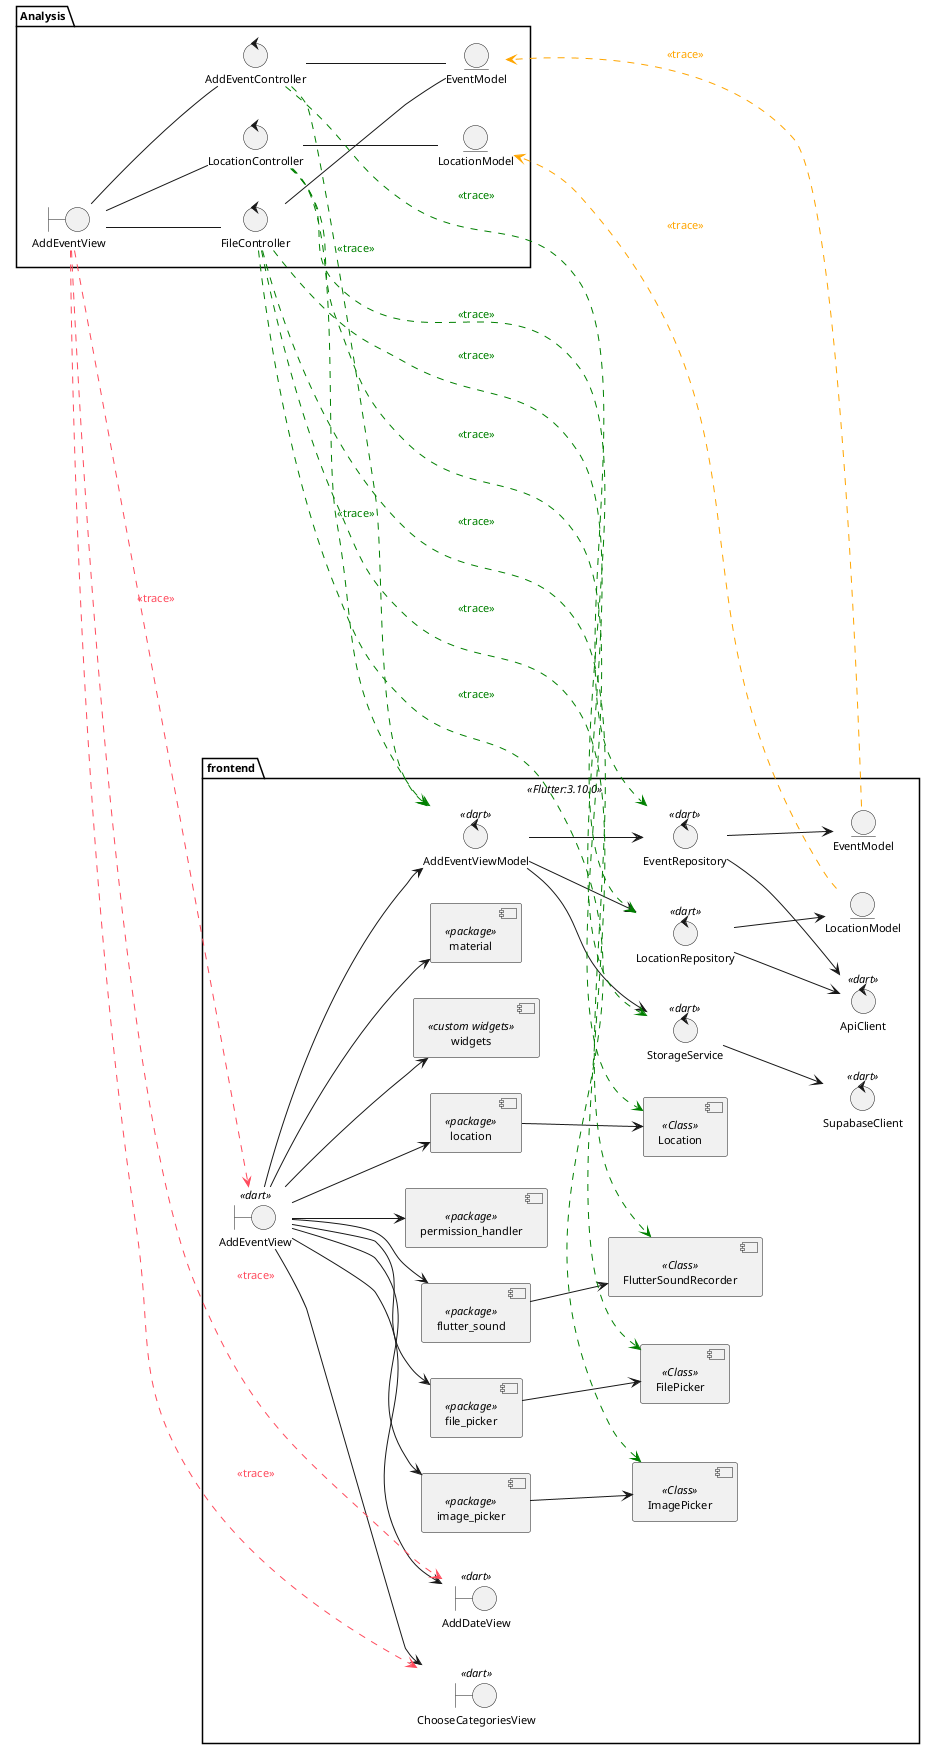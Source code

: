@startuml TraceAnalysisClassDiagram
skinparam style strictuml
left to right direction
skinparam defaultTextAlignment center
skinparam defaultFontSize 11



package Analysis {
    entity "EventModel" as eventModelAnalysis
    entity "LocationModel" as locationModelAnalysis

    boundary "AddEventView" as addEventViewAnalysis

    control "FileController" as fileController
    control "AddEventController" as addEventController
    control "LocationController" as locationController

    addEventViewAnalysis -- addEventController
    addEventViewAnalysis -- locationController
    addEventViewAnalysis -- fileController

    addEventController -- eventModelAnalysis
    fileController -- eventModelAnalysis
    locationController -- locationModelAnalysis
}

package frontend <<Flutter:3.10.0>>{
    boundary "AddEventView" as addEventView << dart >>
    boundary "AddDateView" as addDateView << dart >>
    boundary "ChooseCategoriesView" as chooseCategoriesView << dart >>

    component "widgets" as widgets <<custom widgets>>
    component "material" as material <<package>>
    component "location" as locationPackage <<package>>
    component "file_picker" as flutterFilePicker <<package>>
    component "flutter_sound" as flutterSound <<package>>
    component "permission_handler" as permissionHandler <<package>>
    component "image_picker" as flutterImagePicker <<package>>

    component "Location" as location <<Class>>
    component "FilePicker" as filePicker <<Class>>
    component "FlutterSoundRecorder" as flutterSoundRecorder <<Class>>
    component "ImagePicker" as imagePicker <<Class>>

    control "EventRepository" as eventRepository << dart >>
    control "LocationRepository" as locationRepository << dart >>
    control "StorageService" as storageService << dart >>

    control "ApiClient" as apiClient << dart >>
    control "SupabaseClient" as supabaseClient << dart >>
    control "AddEventViewModel" as addEventViewModel << dart >>

    entity "EventModel" as eventModel
    entity "LocationModel" as locationModel
}




addEventView --> addDateView
addEventView --> chooseCategoriesView
addEventView --> widgets
addEventView --> material
addEventView --> locationPackage
addEventView --> flutterFilePicker
addEventView --> flutterSound
addEventView --> permissionHandler
addEventView --> flutterImagePicker
addEventView --> addEventViewModel

addEventViewModel --> eventRepository
addEventViewModel --> locationRepository
addEventViewModel --> storageService

eventRepository --> apiClient
eventRepository --> eventModel

locationRepository --> apiClient
locationRepository --> locationModel

storageService --> supabaseClient

locationPackage --> location
flutterFilePicker --> filePicker
flutterSound --> flutterSoundRecorder
flutterImagePicker --> imagePicker

addEventViewAnalysis .[#ff4b5d].> addEventView : <font color=#ff4b5d><<trace>></font>
addEventViewAnalysis .[#ff4b5d].> addDateView : <font color=#ff4b5d><<trace>></font>
addEventViewAnalysis .[#ff4b5d].> chooseCategoriesView : <font color=#ff4b5d><<trace>></font>

addEventController .[#green].> addEventViewModel : <font color=green><<trace>></font>
addEventController .[#green].> eventRepository : <font color=green><<trace>></font>
fileController .[#green].> storageService : <font color=green><<trace>></font>
locationController .[#green].> addEventViewModel : <font color=green><<trace>></font>
locationController .[#green].> locationRepository : <font color=green><<trace>></font>
locationController .[#green].> location : <font color=green><<trace>></font>
fileController .[#green].> imagePicker : <font color=green><<trace>></font>
fileController .[#green].> flutterSoundRecorder : <font color=green><<trace>></font>
fileController .[#green].> filePicker : <font color=green><<trace>></font>


eventModel .[#orange].> eventModelAnalysis : <font color=orange><<trace>></font>
locationModel .[#orange].> locationModelAnalysis : <font color=orange><<trace>></font>

